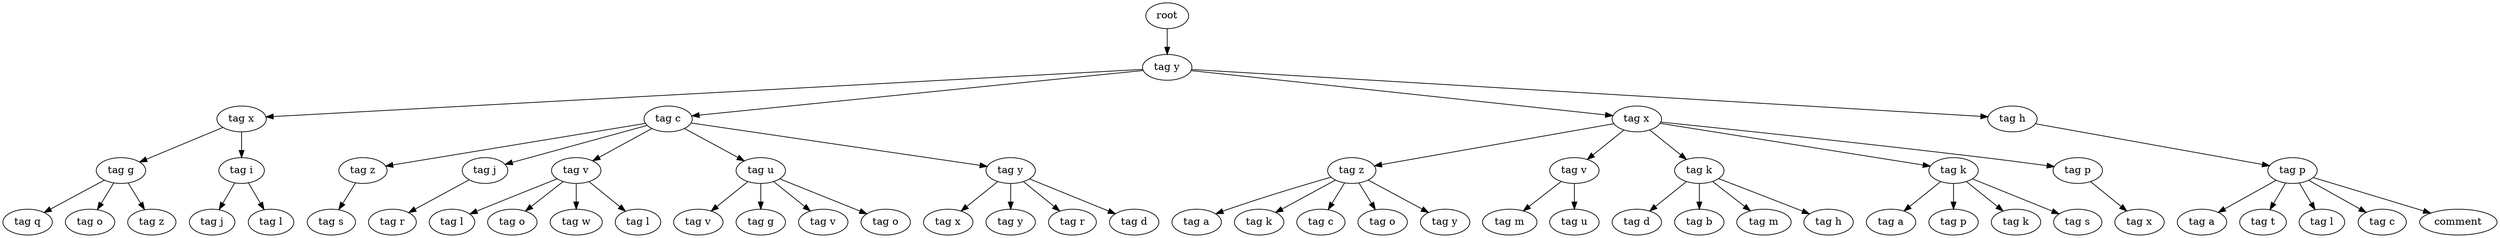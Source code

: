 digraph Tree{
0[label="root"];
0->00
00[label="tag y"];
00->000
000[label="tag x"];
000->0000
0000[label="tag g"];
0000->00000
00000[label="tag q"];
0000->00001
00001[label="tag o"];
0000->00002
00002[label="tag z"];
000->0001
0001[label="tag i"];
0001->00010
00010[label="tag j"];
0001->00011
00011[label="tag l"];
00->001
001[label="tag c"];
001->0010
0010[label="tag z"];
0010->00100
00100[label="tag s"];
001->0011
0011[label="tag j"];
0011->00110
00110[label="tag r"];
001->0012
0012[label="tag v"];
0012->00120
00120[label="tag l"];
0012->00121
00121[label="tag o"];
0012->00122
00122[label="tag w"];
0012->00123
00123[label="tag l"];
001->0013
0013[label="tag u"];
0013->00130
00130[label="tag v"];
0013->00131
00131[label="tag g"];
0013->00132
00132[label="tag v"];
0013->00133
00133[label="tag o"];
001->0014
0014[label="tag y"];
0014->00140
00140[label="tag x"];
0014->00141
00141[label="tag y"];
0014->00142
00142[label="tag r"];
0014->00143
00143[label="tag d"];
00->002
002[label="tag x"];
002->0020
0020[label="tag z"];
0020->00200
00200[label="tag a"];
0020->00201
00201[label="tag k"];
0020->00202
00202[label="tag c"];
0020->00203
00203[label="tag o"];
0020->00204
00204[label="tag y"];
002->0021
0021[label="tag v"];
0021->00210
00210[label="tag m"];
0021->00211
00211[label="tag u"];
002->0022
0022[label="tag k"];
0022->00220
00220[label="tag d"];
0022->00221
00221[label="tag b"];
0022->00222
00222[label="tag m"];
0022->00223
00223[label="tag h"];
002->0023
0023[label="tag k"];
0023->00230
00230[label="tag a"];
0023->00231
00231[label="tag p"];
0023->00232
00232[label="tag k"];
0023->00233
00233[label="tag s"];
002->0024
0024[label="tag p"];
0024->00240
00240[label="tag x"];
00->003
003[label="tag h"];
003->0030
0030[label="tag p"];
0030->00300
00300[label="tag a"];
0030->00301
00301[label="tag t"];
0030->00302
00302[label="tag l"];
0030->00303
00303[label="tag c"];
0030->00304
00304[label="comment"];
}
